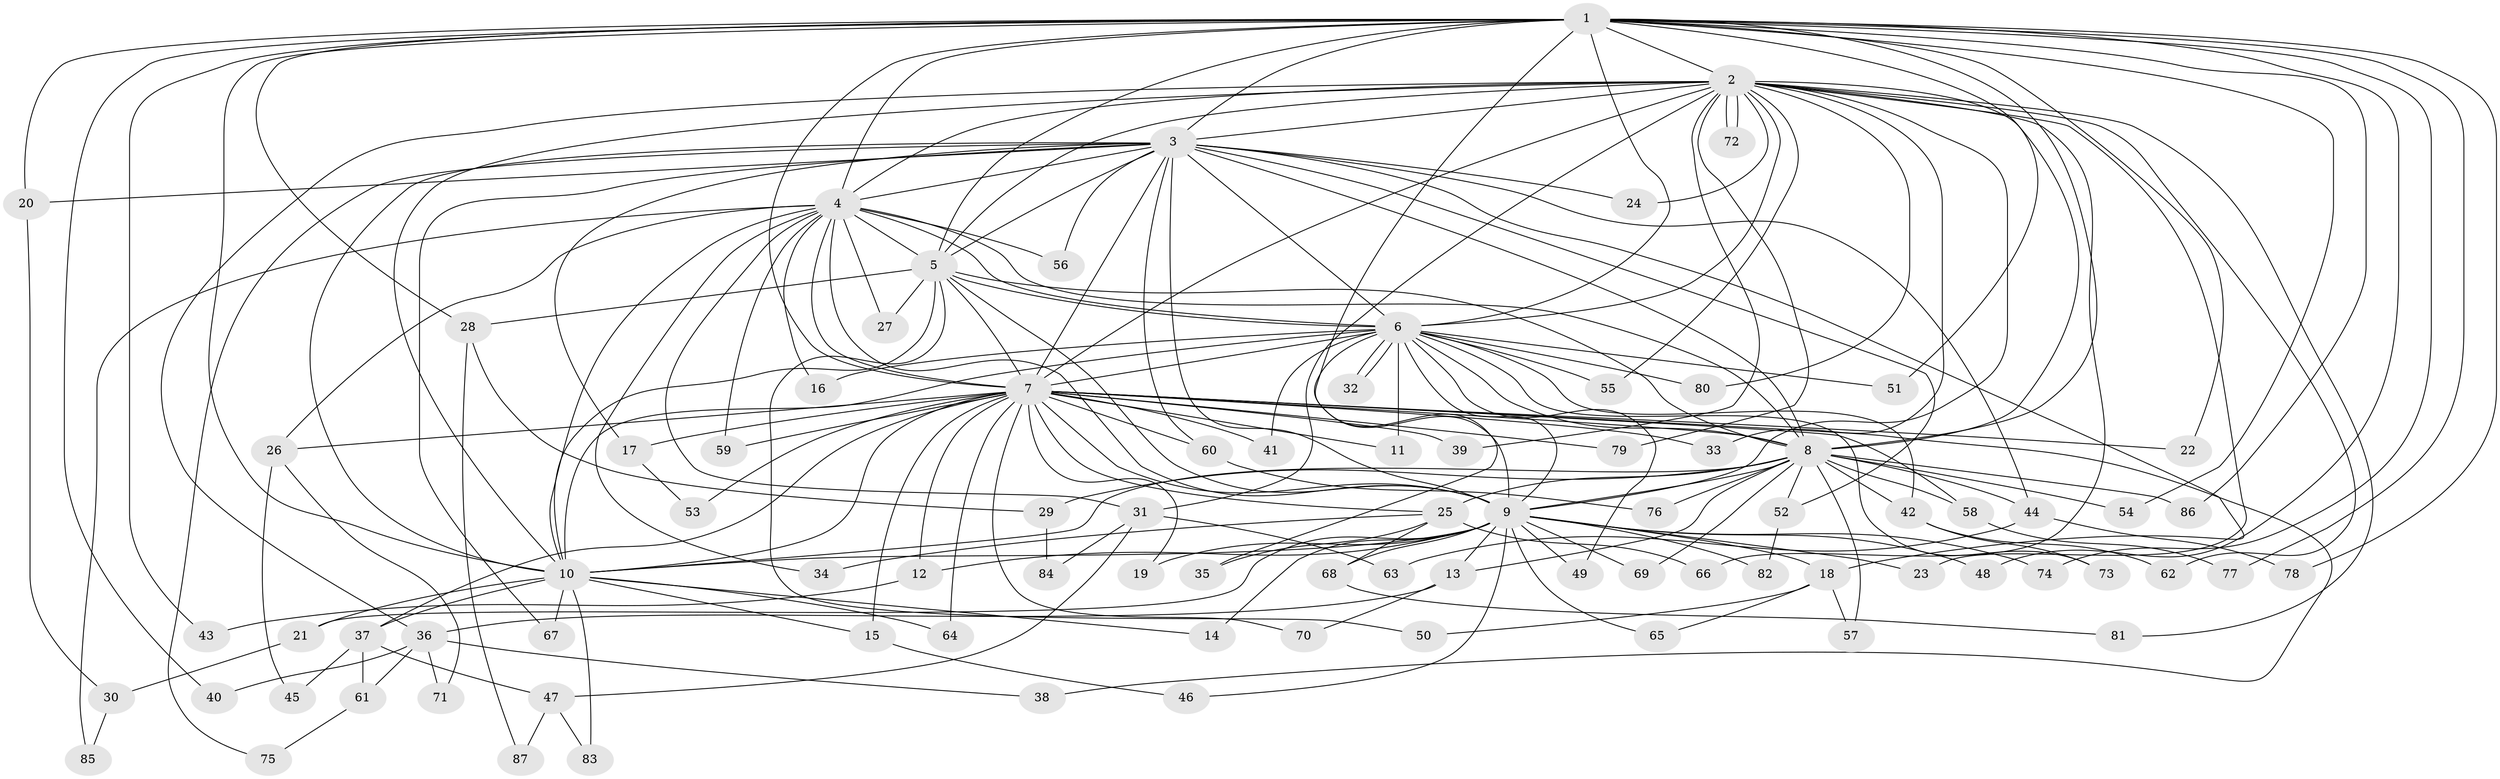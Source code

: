 // Generated by graph-tools (version 1.1) at 2025/25/03/09/25 03:25:41]
// undirected, 87 vertices, 199 edges
graph export_dot {
graph [start="1"]
  node [color=gray90,style=filled];
  1;
  2;
  3;
  4;
  5;
  6;
  7;
  8;
  9;
  10;
  11;
  12;
  13;
  14;
  15;
  16;
  17;
  18;
  19;
  20;
  21;
  22;
  23;
  24;
  25;
  26;
  27;
  28;
  29;
  30;
  31;
  32;
  33;
  34;
  35;
  36;
  37;
  38;
  39;
  40;
  41;
  42;
  43;
  44;
  45;
  46;
  47;
  48;
  49;
  50;
  51;
  52;
  53;
  54;
  55;
  56;
  57;
  58;
  59;
  60;
  61;
  62;
  63;
  64;
  65;
  66;
  67;
  68;
  69;
  70;
  71;
  72;
  73;
  74;
  75;
  76;
  77;
  78;
  79;
  80;
  81;
  82;
  83;
  84;
  85;
  86;
  87;
  1 -- 2;
  1 -- 3;
  1 -- 4;
  1 -- 5;
  1 -- 6;
  1 -- 7;
  1 -- 8;
  1 -- 9;
  1 -- 10;
  1 -- 20;
  1 -- 22;
  1 -- 28;
  1 -- 40;
  1 -- 43;
  1 -- 48;
  1 -- 51;
  1 -- 54;
  1 -- 74;
  1 -- 77;
  1 -- 78;
  1 -- 86;
  2 -- 3;
  2 -- 4;
  2 -- 5;
  2 -- 6;
  2 -- 7;
  2 -- 8;
  2 -- 9;
  2 -- 10;
  2 -- 23;
  2 -- 24;
  2 -- 31;
  2 -- 33;
  2 -- 36;
  2 -- 39;
  2 -- 55;
  2 -- 62;
  2 -- 66;
  2 -- 72;
  2 -- 72;
  2 -- 79;
  2 -- 80;
  2 -- 81;
  3 -- 4;
  3 -- 5;
  3 -- 6;
  3 -- 7;
  3 -- 8;
  3 -- 9;
  3 -- 10;
  3 -- 17;
  3 -- 18;
  3 -- 20;
  3 -- 24;
  3 -- 44;
  3 -- 52;
  3 -- 56;
  3 -- 60;
  3 -- 67;
  3 -- 75;
  4 -- 5;
  4 -- 6;
  4 -- 7;
  4 -- 8;
  4 -- 9;
  4 -- 10;
  4 -- 16;
  4 -- 26;
  4 -- 27;
  4 -- 31;
  4 -- 34;
  4 -- 56;
  4 -- 59;
  4 -- 85;
  5 -- 6;
  5 -- 7;
  5 -- 8;
  5 -- 9;
  5 -- 10;
  5 -- 27;
  5 -- 28;
  5 -- 50;
  6 -- 7;
  6 -- 8;
  6 -- 9;
  6 -- 10;
  6 -- 11;
  6 -- 16;
  6 -- 32;
  6 -- 32;
  6 -- 35;
  6 -- 41;
  6 -- 42;
  6 -- 49;
  6 -- 51;
  6 -- 55;
  6 -- 73;
  6 -- 80;
  7 -- 8;
  7 -- 9;
  7 -- 10;
  7 -- 11;
  7 -- 12;
  7 -- 15;
  7 -- 17;
  7 -- 19;
  7 -- 22;
  7 -- 25;
  7 -- 26;
  7 -- 33;
  7 -- 37;
  7 -- 38;
  7 -- 39;
  7 -- 41;
  7 -- 53;
  7 -- 58;
  7 -- 59;
  7 -- 60;
  7 -- 64;
  7 -- 70;
  7 -- 79;
  8 -- 9;
  8 -- 10;
  8 -- 13;
  8 -- 25;
  8 -- 29;
  8 -- 42;
  8 -- 44;
  8 -- 52;
  8 -- 54;
  8 -- 57;
  8 -- 58;
  8 -- 69;
  8 -- 76;
  8 -- 86;
  9 -- 10;
  9 -- 12;
  9 -- 13;
  9 -- 14;
  9 -- 18;
  9 -- 19;
  9 -- 21;
  9 -- 23;
  9 -- 46;
  9 -- 48;
  9 -- 49;
  9 -- 65;
  9 -- 68;
  9 -- 69;
  9 -- 74;
  9 -- 82;
  10 -- 14;
  10 -- 15;
  10 -- 21;
  10 -- 37;
  10 -- 64;
  10 -- 67;
  10 -- 83;
  12 -- 43;
  13 -- 36;
  13 -- 70;
  15 -- 46;
  17 -- 53;
  18 -- 50;
  18 -- 57;
  18 -- 65;
  20 -- 30;
  21 -- 30;
  25 -- 34;
  25 -- 35;
  25 -- 66;
  25 -- 68;
  26 -- 45;
  26 -- 71;
  28 -- 29;
  28 -- 87;
  29 -- 84;
  30 -- 85;
  31 -- 47;
  31 -- 63;
  31 -- 84;
  36 -- 38;
  36 -- 40;
  36 -- 61;
  36 -- 71;
  37 -- 45;
  37 -- 47;
  37 -- 61;
  42 -- 62;
  42 -- 73;
  44 -- 63;
  44 -- 78;
  47 -- 83;
  47 -- 87;
  52 -- 82;
  58 -- 77;
  60 -- 76;
  61 -- 75;
  68 -- 81;
}
